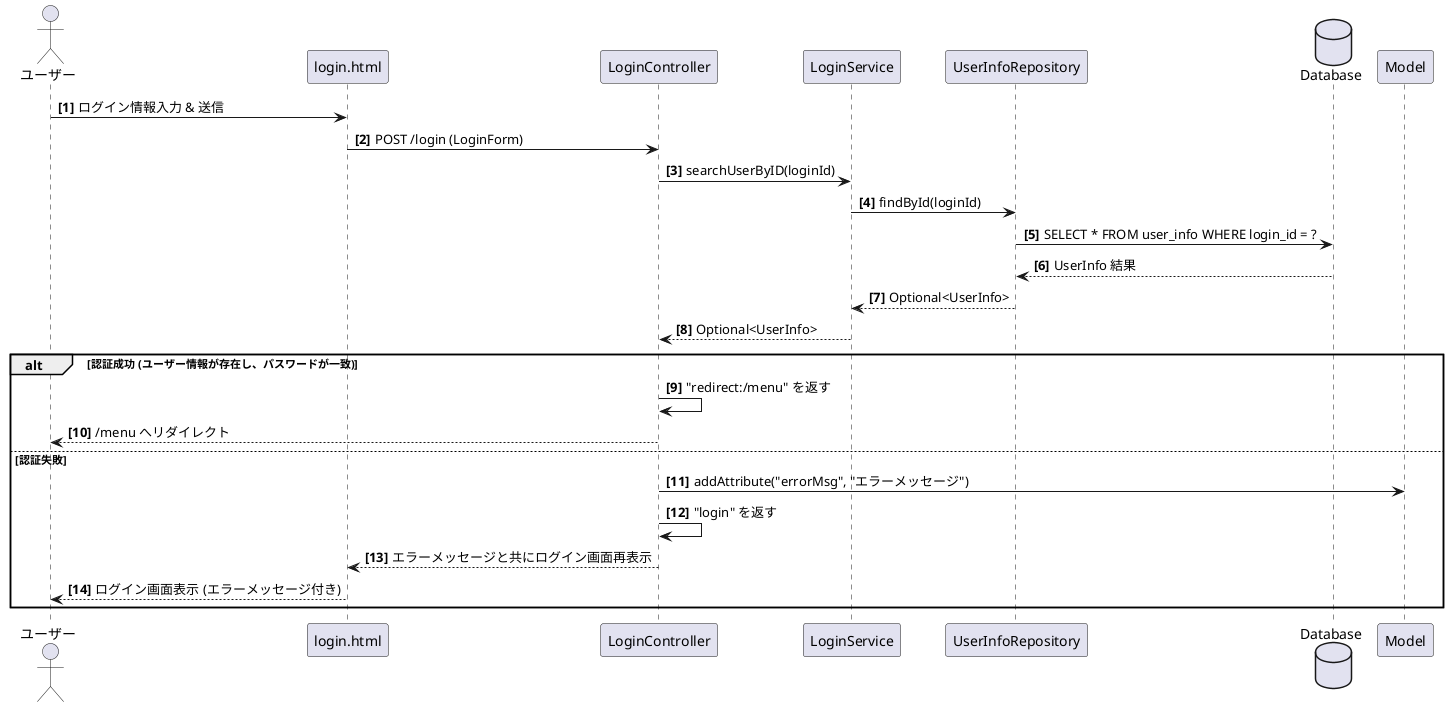 @startuml Login_Sequence
autonumber "<b>[0]"
actor ユーザー
participant "login.html" as View
participant "LoginController" as Controller
participant "LoginService" as Service
participant "UserInfoRepository" as Repository
database "Database" as DB

ユーザー -> View : ログイン情報入力 & 送信
View -> Controller : POST /login (LoginForm)
Controller -> Service : searchUserByID(loginId)
Service -> Repository : findById(loginId)
Repository -> DB : SELECT * FROM user_info WHERE login_id = ?
DB --> Repository : UserInfo 結果
Repository --> Service : Optional<UserInfo>
Service --> Controller : Optional<UserInfo>

alt 認証成功 (ユーザー情報が存在し、パスワードが一致)
    Controller -> Controller : "redirect:/menu" を返す
    Controller --> ユーザー : /menu へリダイレクト
else 認証失敗
    Controller -> Model : addAttribute("errorMsg", "エラーメッセージ")
    Controller -> Controller : "login" を返す
    Controller --> View : エラーメッセージと共にログイン画面再表示
    View --> ユーザー : ログイン画面表示 (エラーメッセージ付き)
end
@enduml
